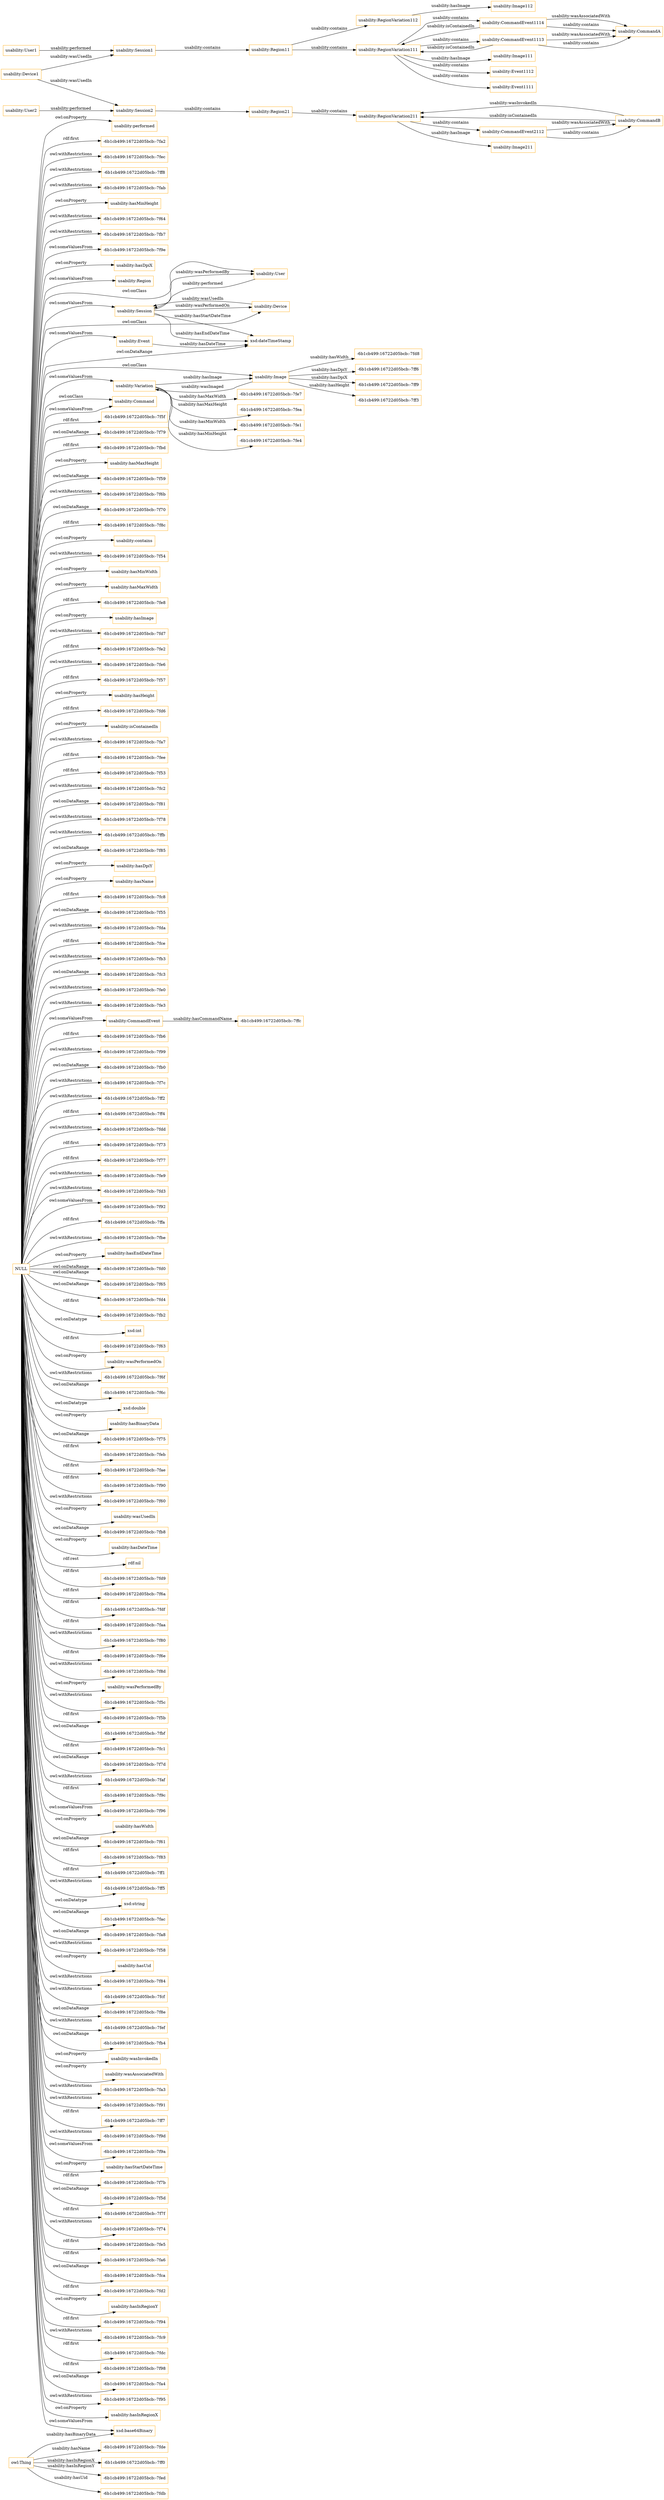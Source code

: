 digraph ar2dtool_diagram { 
rankdir=LR;
size="1501"
node [shape = rectangle, color="orange"]; "usability:Region" "usability:Session" "usability:Variation" "usability:CommandEvent" "usability:User" "usability:Device" "usability:Image" "usability:Event" "usability:Command" ; /*classes style*/
	"NULL" -> "-6b1cb499:16722d05bcb:-7f5f" [ label = "rdf:first" ];
	"NULL" -> "-6b1cb499:16722d05bcb:-7f79" [ label = "owl:onDataRange" ];
	"NULL" -> "-6b1cb499:16722d05bcb:-7fbd" [ label = "rdf:first" ];
	"NULL" -> "usability:Image" [ label = "owl:onClass" ];
	"NULL" -> "usability:hasMaxHeight" [ label = "owl:onProperty" ];
	"NULL" -> "-6b1cb499:16722d05bcb:-7f59" [ label = "owl:onDataRange" ];
	"NULL" -> "-6b1cb499:16722d05bcb:-7f6b" [ label = "owl:withRestrictions" ];
	"NULL" -> "-6b1cb499:16722d05bcb:-7f70" [ label = "owl:onDataRange" ];
	"NULL" -> "-6b1cb499:16722d05bcb:-7f8c" [ label = "rdf:first" ];
	"NULL" -> "usability:contains" [ label = "owl:onProperty" ];
	"NULL" -> "-6b1cb499:16722d05bcb:-7f54" [ label = "owl:withRestrictions" ];
	"NULL" -> "usability:hasMinWidth" [ label = "owl:onProperty" ];
	"NULL" -> "usability:hasMaxWidth" [ label = "owl:onProperty" ];
	"NULL" -> "-6b1cb499:16722d05bcb:-7fe8" [ label = "rdf:first" ];
	"NULL" -> "usability:hasImage" [ label = "owl:onProperty" ];
	"NULL" -> "-6b1cb499:16722d05bcb:-7fd7" [ label = "owl:withRestrictions" ];
	"NULL" -> "-6b1cb499:16722d05bcb:-7fe2" [ label = "rdf:first" ];
	"NULL" -> "-6b1cb499:16722d05bcb:-7fe6" [ label = "owl:withRestrictions" ];
	"NULL" -> "-6b1cb499:16722d05bcb:-7f57" [ label = "rdf:first" ];
	"NULL" -> "usability:hasHeight" [ label = "owl:onProperty" ];
	"NULL" -> "-6b1cb499:16722d05bcb:-7fd6" [ label = "rdf:first" ];
	"NULL" -> "usability:isContainedIn" [ label = "owl:onProperty" ];
	"NULL" -> "-6b1cb499:16722d05bcb:-7fa7" [ label = "owl:withRestrictions" ];
	"NULL" -> "-6b1cb499:16722d05bcb:-7fee" [ label = "rdf:first" ];
	"NULL" -> "-6b1cb499:16722d05bcb:-7f53" [ label = "rdf:first" ];
	"NULL" -> "usability:Event" [ label = "owl:someValuesFrom" ];
	"NULL" -> "-6b1cb499:16722d05bcb:-7fc2" [ label = "owl:withRestrictions" ];
	"NULL" -> "-6b1cb499:16722d05bcb:-7f81" [ label = "owl:onDataRange" ];
	"NULL" -> "-6b1cb499:16722d05bcb:-7f78" [ label = "owl:withRestrictions" ];
	"NULL" -> "-6b1cb499:16722d05bcb:-7ffb" [ label = "owl:withRestrictions" ];
	"NULL" -> "-6b1cb499:16722d05bcb:-7f85" [ label = "owl:onDataRange" ];
	"NULL" -> "usability:hasDpiY" [ label = "owl:onProperty" ];
	"NULL" -> "usability:hasName" [ label = "owl:onProperty" ];
	"NULL" -> "-6b1cb499:16722d05bcb:-7fc8" [ label = "rdf:first" ];
	"NULL" -> "-6b1cb499:16722d05bcb:-7f55" [ label = "owl:onDataRange" ];
	"NULL" -> "-6b1cb499:16722d05bcb:-7fda" [ label = "owl:withRestrictions" ];
	"NULL" -> "-6b1cb499:16722d05bcb:-7fce" [ label = "rdf:first" ];
	"NULL" -> "-6b1cb499:16722d05bcb:-7fb3" [ label = "owl:withRestrictions" ];
	"NULL" -> "-6b1cb499:16722d05bcb:-7fc3" [ label = "owl:onDataRange" ];
	"NULL" -> "-6b1cb499:16722d05bcb:-7fe0" [ label = "owl:withRestrictions" ];
	"NULL" -> "-6b1cb499:16722d05bcb:-7fe3" [ label = "owl:withRestrictions" ];
	"NULL" -> "xsd:dateTimeStamp" [ label = "owl:onDataRange" ];
	"NULL" -> "-6b1cb499:16722d05bcb:-7fb6" [ label = "rdf:first" ];
	"NULL" -> "-6b1cb499:16722d05bcb:-7f99" [ label = "owl:withRestrictions" ];
	"NULL" -> "-6b1cb499:16722d05bcb:-7fb0" [ label = "owl:onDataRange" ];
	"NULL" -> "-6b1cb499:16722d05bcb:-7f7c" [ label = "owl:withRestrictions" ];
	"NULL" -> "-6b1cb499:16722d05bcb:-7ff2" [ label = "owl:withRestrictions" ];
	"NULL" -> "usability:Command" [ label = "owl:someValuesFrom" ];
	"NULL" -> "-6b1cb499:16722d05bcb:-7ff4" [ label = "rdf:first" ];
	"NULL" -> "usability:Region" [ label = "owl:someValuesFrom" ];
	"NULL" -> "-6b1cb499:16722d05bcb:-7fdd" [ label = "owl:withRestrictions" ];
	"NULL" -> "-6b1cb499:16722d05bcb:-7f73" [ label = "rdf:first" ];
	"NULL" -> "-6b1cb499:16722d05bcb:-7f77" [ label = "rdf:first" ];
	"NULL" -> "-6b1cb499:16722d05bcb:-7fe9" [ label = "owl:withRestrictions" ];
	"NULL" -> "-6b1cb499:16722d05bcb:-7fd3" [ label = "owl:withRestrictions" ];
	"NULL" -> "-6b1cb499:16722d05bcb:-7f92" [ label = "owl:someValuesFrom" ];
	"NULL" -> "-6b1cb499:16722d05bcb:-7ffa" [ label = "rdf:first" ];
	"NULL" -> "-6b1cb499:16722d05bcb:-7fbe" [ label = "owl:withRestrictions" ];
	"NULL" -> "usability:hasEndDateTime" [ label = "owl:onProperty" ];
	"NULL" -> "-6b1cb499:16722d05bcb:-7fd0" [ label = "owl:onDataRange" ];
	"NULL" -> "-6b1cb499:16722d05bcb:-7f65" [ label = "owl:onDataRange" ];
	"NULL" -> "-6b1cb499:16722d05bcb:-7fd4" [ label = "owl:onDataRange" ];
	"NULL" -> "-6b1cb499:16722d05bcb:-7fb2" [ label = "rdf:first" ];
	"NULL" -> "xsd:int" [ label = "owl:onDatatype" ];
	"NULL" -> "-6b1cb499:16722d05bcb:-7f63" [ label = "rdf:first" ];
	"NULL" -> "usability:wasPerformedOn" [ label = "owl:onProperty" ];
	"NULL" -> "-6b1cb499:16722d05bcb:-7f6f" [ label = "owl:withRestrictions" ];
	"NULL" -> "-6b1cb499:16722d05bcb:-7f6c" [ label = "owl:onDataRange" ];
	"NULL" -> "xsd:double" [ label = "owl:onDatatype" ];
	"NULL" -> "usability:hasBinaryData" [ label = "owl:onProperty" ];
	"NULL" -> "-6b1cb499:16722d05bcb:-7f75" [ label = "owl:onDataRange" ];
	"NULL" -> "-6b1cb499:16722d05bcb:-7feb" [ label = "rdf:first" ];
	"NULL" -> "-6b1cb499:16722d05bcb:-7fae" [ label = "rdf:first" ];
	"NULL" -> "-6b1cb499:16722d05bcb:-7f90" [ label = "rdf:first" ];
	"NULL" -> "-6b1cb499:16722d05bcb:-7f60" [ label = "owl:withRestrictions" ];
	"NULL" -> "usability:User" [ label = "owl:onClass" ];
	"NULL" -> "usability:wasUsedIn" [ label = "owl:onProperty" ];
	"NULL" -> "-6b1cb499:16722d05bcb:-7fb8" [ label = "owl:onDataRange" ];
	"NULL" -> "usability:hasDateTime" [ label = "owl:onProperty" ];
	"NULL" -> "rdf:nil" [ label = "rdf:rest" ];
	"NULL" -> "-6b1cb499:16722d05bcb:-7fd9" [ label = "rdf:first" ];
	"NULL" -> "-6b1cb499:16722d05bcb:-7f6a" [ label = "rdf:first" ];
	"NULL" -> "-6b1cb499:16722d05bcb:-7fdf" [ label = "rdf:first" ];
	"NULL" -> "-6b1cb499:16722d05bcb:-7faa" [ label = "rdf:first" ];
	"NULL" -> "-6b1cb499:16722d05bcb:-7f80" [ label = "owl:withRestrictions" ];
	"NULL" -> "usability:Variation" [ label = "owl:someValuesFrom" ];
	"NULL" -> "usability:CommandEvent" [ label = "owl:someValuesFrom" ];
	"NULL" -> "-6b1cb499:16722d05bcb:-7f6e" [ label = "rdf:first" ];
	"NULL" -> "-6b1cb499:16722d05bcb:-7f8d" [ label = "owl:withRestrictions" ];
	"NULL" -> "usability:wasPerformedBy" [ label = "owl:onProperty" ];
	"NULL" -> "-6b1cb499:16722d05bcb:-7f5c" [ label = "owl:withRestrictions" ];
	"NULL" -> "-6b1cb499:16722d05bcb:-7f5b" [ label = "rdf:first" ];
	"NULL" -> "-6b1cb499:16722d05bcb:-7fbf" [ label = "owl:onDataRange" ];
	"NULL" -> "-6b1cb499:16722d05bcb:-7fc1" [ label = "rdf:first" ];
	"NULL" -> "-6b1cb499:16722d05bcb:-7f7d" [ label = "owl:onDataRange" ];
	"NULL" -> "-6b1cb499:16722d05bcb:-7faf" [ label = "owl:withRestrictions" ];
	"NULL" -> "usability:Command" [ label = "owl:onClass" ];
	"NULL" -> "-6b1cb499:16722d05bcb:-7f9c" [ label = "rdf:first" ];
	"NULL" -> "-6b1cb499:16722d05bcb:-7f96" [ label = "owl:someValuesFrom" ];
	"NULL" -> "usability:hasWidth" [ label = "owl:onProperty" ];
	"NULL" -> "-6b1cb499:16722d05bcb:-7f61" [ label = "owl:onDataRange" ];
	"NULL" -> "-6b1cb499:16722d05bcb:-7f83" [ label = "rdf:first" ];
	"NULL" -> "-6b1cb499:16722d05bcb:-7ff1" [ label = "rdf:first" ];
	"NULL" -> "-6b1cb499:16722d05bcb:-7ff5" [ label = "owl:withRestrictions" ];
	"NULL" -> "xsd:string" [ label = "owl:onDatatype" ];
	"NULL" -> "xsd:base64Binary" [ label = "owl:someValuesFrom" ];
	"NULL" -> "-6b1cb499:16722d05bcb:-7fac" [ label = "owl:onDataRange" ];
	"NULL" -> "-6b1cb499:16722d05bcb:-7fa8" [ label = "owl:onDataRange" ];
	"NULL" -> "-6b1cb499:16722d05bcb:-7f58" [ label = "owl:withRestrictions" ];
	"NULL" -> "usability:Device" [ label = "owl:onClass" ];
	"NULL" -> "usability:hasUid" [ label = "owl:onProperty" ];
	"NULL" -> "-6b1cb499:16722d05bcb:-7f84" [ label = "owl:withRestrictions" ];
	"NULL" -> "-6b1cb499:16722d05bcb:-7fcf" [ label = "owl:withRestrictions" ];
	"NULL" -> "-6b1cb499:16722d05bcb:-7f8e" [ label = "owl:onDataRange" ];
	"NULL" -> "-6b1cb499:16722d05bcb:-7fef" [ label = "owl:withRestrictions" ];
	"NULL" -> "-6b1cb499:16722d05bcb:-7fb4" [ label = "owl:onDataRange" ];
	"NULL" -> "usability:wasInvokedIn" [ label = "owl:onProperty" ];
	"NULL" -> "usability:wasAssociatedWith" [ label = "owl:onProperty" ];
	"NULL" -> "-6b1cb499:16722d05bcb:-7fa3" [ label = "owl:withRestrictions" ];
	"NULL" -> "-6b1cb499:16722d05bcb:-7f91" [ label = "owl:withRestrictions" ];
	"NULL" -> "-6b1cb499:16722d05bcb:-7ff7" [ label = "rdf:first" ];
	"NULL" -> "-6b1cb499:16722d05bcb:-7f9d" [ label = "owl:withRestrictions" ];
	"NULL" -> "-6b1cb499:16722d05bcb:-7f9a" [ label = "owl:someValuesFrom" ];
	"NULL" -> "usability:Session" [ label = "owl:someValuesFrom" ];
	"NULL" -> "usability:hasStartDateTime" [ label = "owl:onProperty" ];
	"NULL" -> "-6b1cb499:16722d05bcb:-7f7b" [ label = "rdf:first" ];
	"NULL" -> "-6b1cb499:16722d05bcb:-7f5d" [ label = "owl:onDataRange" ];
	"NULL" -> "-6b1cb499:16722d05bcb:-7f7f" [ label = "rdf:first" ];
	"NULL" -> "-6b1cb499:16722d05bcb:-7f74" [ label = "owl:withRestrictions" ];
	"NULL" -> "-6b1cb499:16722d05bcb:-7fe5" [ label = "rdf:first" ];
	"NULL" -> "-6b1cb499:16722d05bcb:-7fa6" [ label = "rdf:first" ];
	"NULL" -> "-6b1cb499:16722d05bcb:-7fca" [ label = "owl:onDataRange" ];
	"NULL" -> "-6b1cb499:16722d05bcb:-7fd2" [ label = "rdf:first" ];
	"NULL" -> "usability:hasInRegionY" [ label = "owl:onProperty" ];
	"NULL" -> "-6b1cb499:16722d05bcb:-7f94" [ label = "rdf:first" ];
	"NULL" -> "-6b1cb499:16722d05bcb:-7fc9" [ label = "owl:withRestrictions" ];
	"NULL" -> "-6b1cb499:16722d05bcb:-7fdc" [ label = "rdf:first" ];
	"NULL" -> "-6b1cb499:16722d05bcb:-7f98" [ label = "rdf:first" ];
	"NULL" -> "-6b1cb499:16722d05bcb:-7fa4" [ label = "owl:onDataRange" ];
	"NULL" -> "-6b1cb499:16722d05bcb:-7f95" [ label = "owl:withRestrictions" ];
	"NULL" -> "usability:hasInRegionX" [ label = "owl:onProperty" ];
	"NULL" -> "usability:performed" [ label = "owl:onProperty" ];
	"NULL" -> "-6b1cb499:16722d05bcb:-7fa2" [ label = "rdf:first" ];
	"NULL" -> "-6b1cb499:16722d05bcb:-7fec" [ label = "owl:withRestrictions" ];
	"NULL" -> "-6b1cb499:16722d05bcb:-7ff8" [ label = "owl:withRestrictions" ];
	"NULL" -> "-6b1cb499:16722d05bcb:-7fab" [ label = "owl:withRestrictions" ];
	"NULL" -> "usability:hasMinHeight" [ label = "owl:onProperty" ];
	"NULL" -> "-6b1cb499:16722d05bcb:-7f64" [ label = "owl:withRestrictions" ];
	"NULL" -> "-6b1cb499:16722d05bcb:-7fb7" [ label = "owl:withRestrictions" ];
	"NULL" -> "-6b1cb499:16722d05bcb:-7f9e" [ label = "owl:someValuesFrom" ];
	"NULL" -> "usability:hasDpiX" [ label = "owl:onProperty" ];
	"usability:Region11" -> "usability:RegionVariation112" [ label = "usability:contains" ];
	"usability:Region11" -> "usability:RegionVariation111" [ label = "usability:contains" ];
	"usability:User2" -> "usability:Session2" [ label = "usability:performed" ];
	"usability:CommandB" -> "usability:RegionVariation211" [ label = "usability:wasInvokedIn" ];
	"usability:CommandB" -> "usability:RegionVariation211" [ label = "usability:isContainedIn" ];
	"usability:CommandEvent1114" -> "usability:CommandA" [ label = "usability:wasAssociatedWith" ];
	"usability:CommandEvent1114" -> "usability:RegionVariation111" [ label = "usability:isContainedIn" ];
	"usability:CommandEvent1114" -> "usability:CommandA" [ label = "usability:contains" ];
	"usability:CommandEvent2112" -> "usability:CommandB" [ label = "usability:wasAssociatedWith" ];
	"usability:CommandEvent2112" -> "usability:CommandB" [ label = "usability:contains" ];
	"usability:User1" -> "usability:Session1" [ label = "usability:performed" ];
	"usability:RegionVariation112" -> "usability:Image112" [ label = "usability:hasImage" ];
	"usability:RegionVariation211" -> "usability:Image211" [ label = "usability:hasImage" ];
	"usability:RegionVariation211" -> "usability:CommandEvent2112" [ label = "usability:contains" ];
	"usability:Session2" -> "usability:Region21" [ label = "usability:contains" ];
	"usability:CommandEvent1113" -> "usability:CommandA" [ label = "usability:wasAssociatedWith" ];
	"usability:CommandEvent1113" -> "usability:RegionVariation111" [ label = "usability:isContainedIn" ];
	"usability:CommandEvent1113" -> "usability:CommandA" [ label = "usability:contains" ];
	"usability:RegionVariation111" -> "usability:Image111" [ label = "usability:hasImage" ];
	"usability:RegionVariation111" -> "usability:Event1112" [ label = "usability:contains" ];
	"usability:RegionVariation111" -> "usability:Event1111" [ label = "usability:contains" ];
	"usability:RegionVariation111" -> "usability:CommandEvent1114" [ label = "usability:contains" ];
	"usability:RegionVariation111" -> "usability:CommandEvent1113" [ label = "usability:contains" ];
	"usability:Session1" -> "usability:Region11" [ label = "usability:contains" ];
	"usability:Device1" -> "usability:Session2" [ label = "usability:wasUsedIn" ];
	"usability:Device1" -> "usability:Session1" [ label = "usability:wasUsedIn" ];
	"usability:Region21" -> "usability:RegionVariation211" [ label = "usability:contains" ];
	"usability:Event" -> "xsd:dateTimeStamp" [ label = "usability:hasDateTime" ];
	"owl:Thing" -> "-6b1cb499:16722d05bcb:-7fdb" [ label = "usability:hasUid" ];
	"usability:Image" -> "-6b1cb499:16722d05bcb:-7fd8" [ label = "usability:hasWidth" ];
	"usability:Variation" -> "-6b1cb499:16722d05bcb:-7fe7" [ label = "usability:hasMaxWidth" ];
	"usability:Session" -> "xsd:dateTimeStamp" [ label = "usability:hasStartDateTime" ];
	"usability:Variation" -> "usability:Image" [ label = "usability:hasImage" ];
	"usability:Image" -> "usability:Variation" [ label = "usability:wasImaged" ];
	"usability:Image" -> "-6b1cb499:16722d05bcb:-7ff6" [ label = "usability:hasDpiY" ];
	"usability:Session" -> "usability:User" [ label = "usability:wasPerformedBy" ];
	"usability:Image" -> "-6b1cb499:16722d05bcb:-7ff9" [ label = "usability:hasDpiX" ];
	"usability:Session" -> "xsd:dateTimeStamp" [ label = "usability:hasEndDateTime" ];
	"owl:Thing" -> "xsd:base64Binary" [ label = "usability:hasBinaryData" ];
	"usability:Session" -> "usability:Device" [ label = "usability:wasPerformedOn" ];
	"usability:Image" -> "-6b1cb499:16722d05bcb:-7ff3" [ label = "usability:hasHeight" ];
	"owl:Thing" -> "-6b1cb499:16722d05bcb:-7fde" [ label = "usability:hasName" ];
	"usability:User" -> "usability:Session" [ label = "usability:performed" ];
	"owl:Thing" -> "-6b1cb499:16722d05bcb:-7ff0" [ label = "usability:hasInRegionX" ];
	"owl:Thing" -> "-6b1cb499:16722d05bcb:-7fed" [ label = "usability:hasInRegionY" ];
	"usability:Variation" -> "-6b1cb499:16722d05bcb:-7fea" [ label = "usability:hasMaxHeight" ];
	"usability:Variation" -> "-6b1cb499:16722d05bcb:-7fe1" [ label = "usability:hasMinWidth" ];
	"usability:CommandEvent" -> "-6b1cb499:16722d05bcb:-7ffc" [ label = "usability:hasCommandName" ];
	"usability:Device" -> "usability:Session" [ label = "usability:wasUsedIn" ];
	"usability:Variation" -> "-6b1cb499:16722d05bcb:-7fe4" [ label = "usability:hasMinHeight" ];

}
